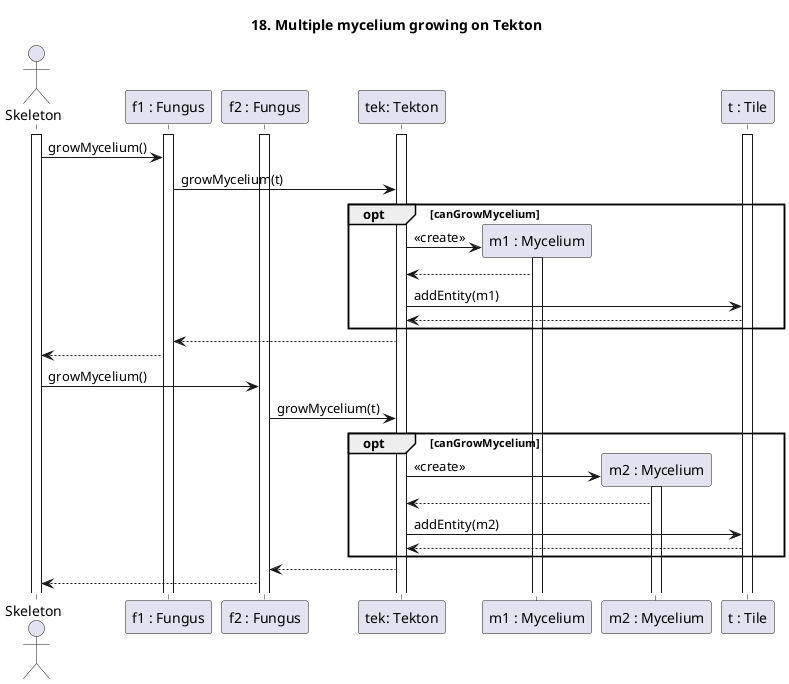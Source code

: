 @startuml Mycelium growth

title 18. Multiple mycelium growing on Tekton

actor "Skeleton" as Ac
participant "f1 : Fungus" as F1
participant "f2 : Fungus" as F2
participant "tek: Tekton" as Tek
participant "m1 : Mycelium" as M1
participant "m2 : Mycelium" as M2
participant "t : Tile" as T

activate Ac
activate F1
activate F2
activate T
activate Tek

Ac -> F1 : growMycelium()

F1->Tek : growMycelium(t)
opt canGrowMycelium
Tek -> M1 ** : <<create>>
activate M1
M1 --> Tek
Tek -> T : addEntity(m1)
T-->Tek
end
Tek-->F1

F1 --> Ac

Ac -> F2 : growMycelium()

F2->Tek : growMycelium(t)
opt canGrowMycelium
Tek -> M2 ** : <<create>>
activate M2
M2 --> Tek
Tek -> T : addEntity(m2)
T-->Tek
end
Tek-->F2

F2 --> Ac


@enduml
